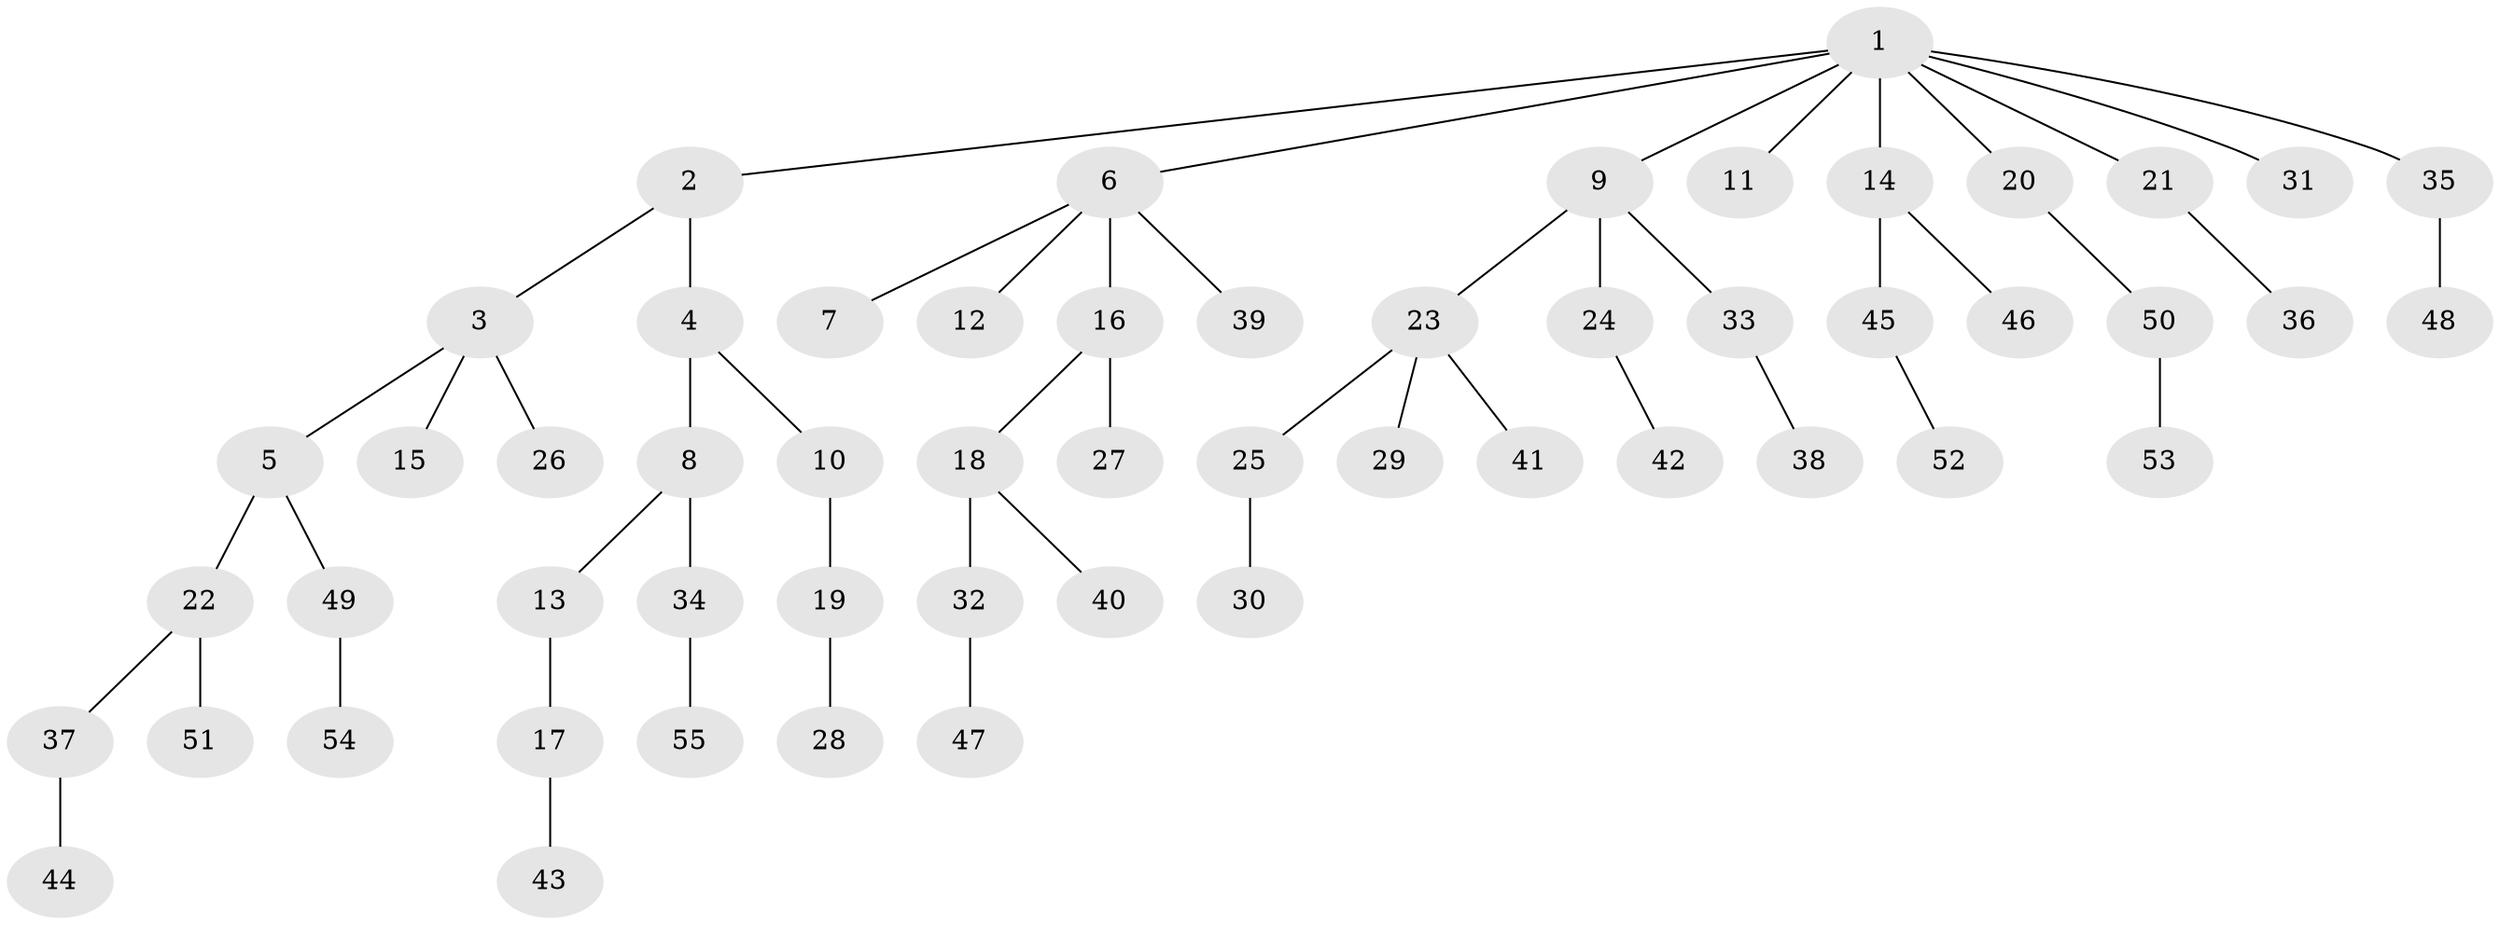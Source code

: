 // Generated by graph-tools (version 1.1) at 2025/11/02/27/25 16:11:26]
// undirected, 55 vertices, 54 edges
graph export_dot {
graph [start="1"]
  node [color=gray90,style=filled];
  1;
  2;
  3;
  4;
  5;
  6;
  7;
  8;
  9;
  10;
  11;
  12;
  13;
  14;
  15;
  16;
  17;
  18;
  19;
  20;
  21;
  22;
  23;
  24;
  25;
  26;
  27;
  28;
  29;
  30;
  31;
  32;
  33;
  34;
  35;
  36;
  37;
  38;
  39;
  40;
  41;
  42;
  43;
  44;
  45;
  46;
  47;
  48;
  49;
  50;
  51;
  52;
  53;
  54;
  55;
  1 -- 2;
  1 -- 6;
  1 -- 9;
  1 -- 11;
  1 -- 14;
  1 -- 20;
  1 -- 21;
  1 -- 31;
  1 -- 35;
  2 -- 3;
  2 -- 4;
  3 -- 5;
  3 -- 15;
  3 -- 26;
  4 -- 8;
  4 -- 10;
  5 -- 22;
  5 -- 49;
  6 -- 7;
  6 -- 12;
  6 -- 16;
  6 -- 39;
  8 -- 13;
  8 -- 34;
  9 -- 23;
  9 -- 24;
  9 -- 33;
  10 -- 19;
  13 -- 17;
  14 -- 45;
  14 -- 46;
  16 -- 18;
  16 -- 27;
  17 -- 43;
  18 -- 32;
  18 -- 40;
  19 -- 28;
  20 -- 50;
  21 -- 36;
  22 -- 37;
  22 -- 51;
  23 -- 25;
  23 -- 29;
  23 -- 41;
  24 -- 42;
  25 -- 30;
  32 -- 47;
  33 -- 38;
  34 -- 55;
  35 -- 48;
  37 -- 44;
  45 -- 52;
  49 -- 54;
  50 -- 53;
}
